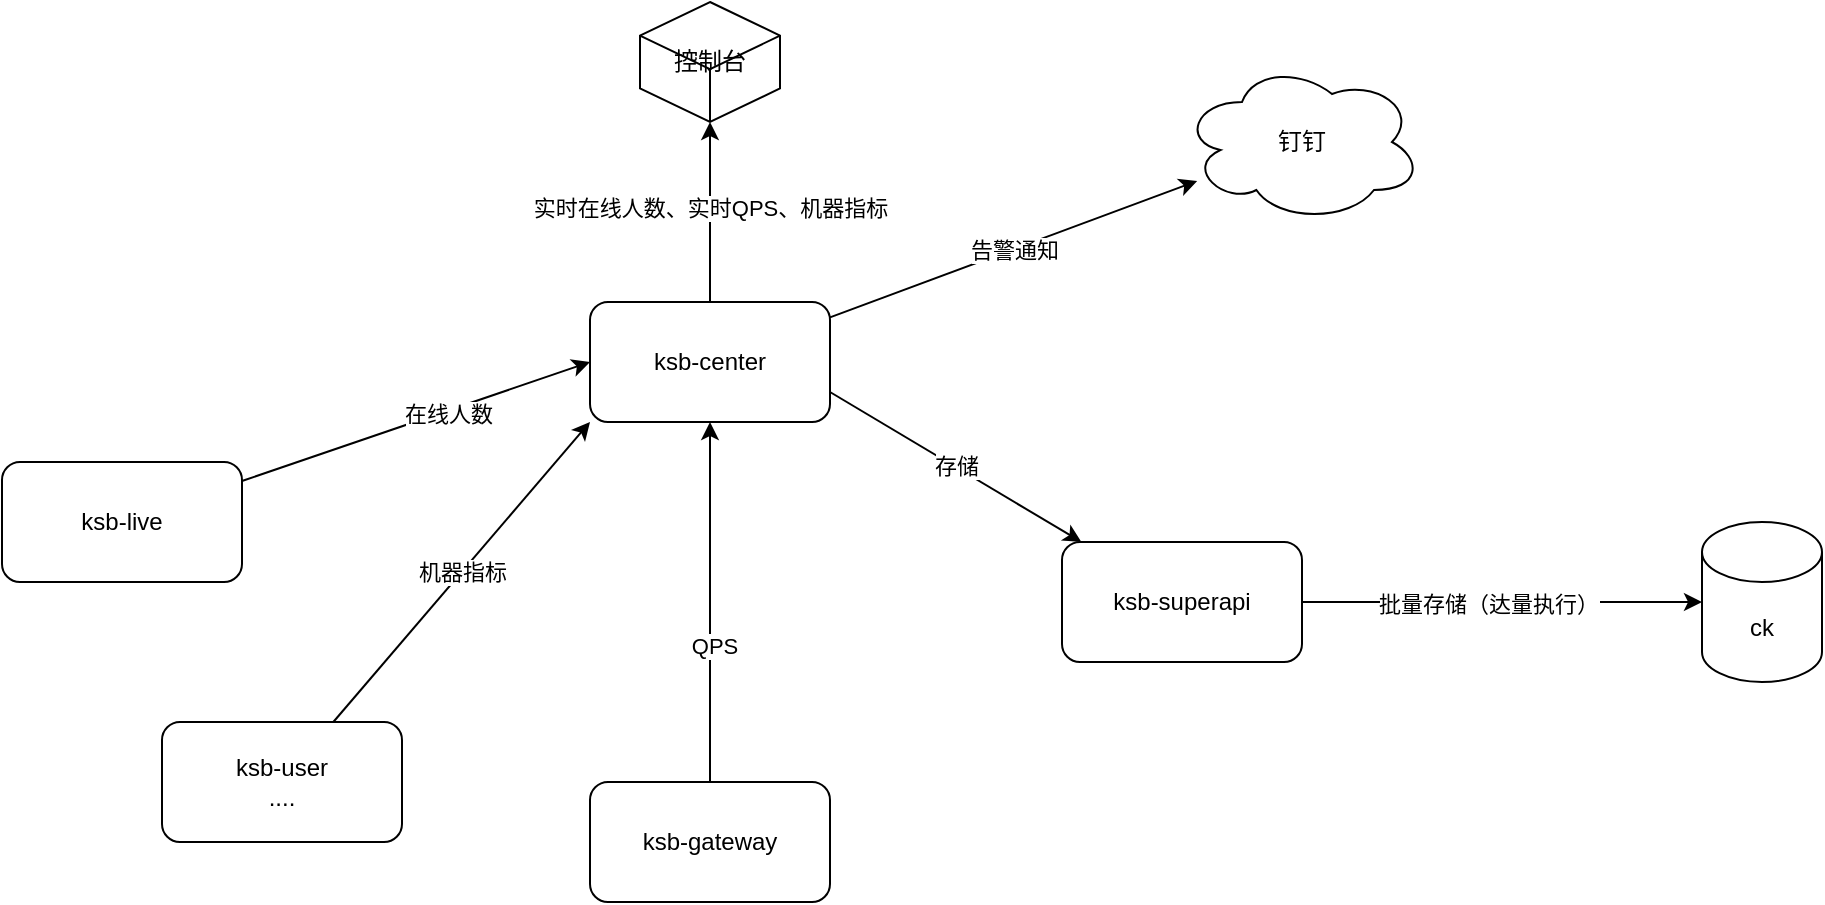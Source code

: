 <mxfile version="14.2.9" type="github">
  <diagram id="vzLJC0bMYDoESa7VsUAp" name="Page-1">
    <mxGraphModel dx="1426" dy="711" grid="1" gridSize="10" guides="1" tooltips="1" connect="1" arrows="1" fold="1" page="1" pageScale="1" pageWidth="827" pageHeight="1169" math="0" shadow="0">
      <root>
        <mxCell id="0" />
        <mxCell id="1" parent="0" />
        <mxCell id="xkyAeQGXJ-MYlYoXamzG-12" style="edgeStyle=none;rounded=0;orthogonalLoop=1;jettySize=auto;html=1;entryX=0.5;entryY=1;entryDx=0;entryDy=0;entryPerimeter=0;" edge="1" parent="1" source="xkyAeQGXJ-MYlYoXamzG-3" target="xkyAeQGXJ-MYlYoXamzG-11">
          <mxGeometry relative="1" as="geometry" />
        </mxCell>
        <mxCell id="xkyAeQGXJ-MYlYoXamzG-13" value="实时在线人数、实时QPS、机器指标" style="edgeLabel;html=1;align=center;verticalAlign=middle;resizable=0;points=[];" vertex="1" connectable="0" parent="xkyAeQGXJ-MYlYoXamzG-12">
          <mxGeometry x="0.044" relative="1" as="geometry">
            <mxPoint as="offset" />
          </mxGeometry>
        </mxCell>
        <mxCell id="xkyAeQGXJ-MYlYoXamzG-17" value="存储" style="edgeStyle=none;rounded=0;orthogonalLoop=1;jettySize=auto;html=1;exitX=1;exitY=0.75;exitDx=0;exitDy=0;" edge="1" parent="1" source="xkyAeQGXJ-MYlYoXamzG-3" target="xkyAeQGXJ-MYlYoXamzG-6">
          <mxGeometry relative="1" as="geometry" />
        </mxCell>
        <mxCell id="xkyAeQGXJ-MYlYoXamzG-21" value="告警通知" style="edgeStyle=none;rounded=0;orthogonalLoop=1;jettySize=auto;html=1;" edge="1" parent="1" source="xkyAeQGXJ-MYlYoXamzG-3" target="xkyAeQGXJ-MYlYoXamzG-20">
          <mxGeometry relative="1" as="geometry" />
        </mxCell>
        <mxCell id="xkyAeQGXJ-MYlYoXamzG-3" value="ksb-center" style="rounded=1;whiteSpace=wrap;html=1;" vertex="1" parent="1">
          <mxGeometry x="354" y="210" width="120" height="60" as="geometry" />
        </mxCell>
        <mxCell id="xkyAeQGXJ-MYlYoXamzG-14" style="edgeStyle=none;rounded=0;orthogonalLoop=1;jettySize=auto;html=1;" edge="1" parent="1" source="xkyAeQGXJ-MYlYoXamzG-4" target="xkyAeQGXJ-MYlYoXamzG-3">
          <mxGeometry relative="1" as="geometry" />
        </mxCell>
        <mxCell id="xkyAeQGXJ-MYlYoXamzG-15" value="QPS" style="edgeLabel;html=1;align=center;verticalAlign=middle;resizable=0;points=[];" vertex="1" connectable="0" parent="xkyAeQGXJ-MYlYoXamzG-14">
          <mxGeometry x="-0.244" y="-2" relative="1" as="geometry">
            <mxPoint as="offset" />
          </mxGeometry>
        </mxCell>
        <mxCell id="xkyAeQGXJ-MYlYoXamzG-4" value="ksb-gateway" style="rounded=1;whiteSpace=wrap;html=1;" vertex="1" parent="1">
          <mxGeometry x="354" y="450" width="120" height="60" as="geometry" />
        </mxCell>
        <mxCell id="xkyAeQGXJ-MYlYoXamzG-9" style="rounded=0;orthogonalLoop=1;jettySize=auto;html=1;entryX=0;entryY=0.5;entryDx=0;entryDy=0;" edge="1" parent="1" source="xkyAeQGXJ-MYlYoXamzG-5" target="xkyAeQGXJ-MYlYoXamzG-3">
          <mxGeometry relative="1" as="geometry" />
        </mxCell>
        <mxCell id="xkyAeQGXJ-MYlYoXamzG-10" value="在线人数" style="edgeLabel;html=1;align=center;verticalAlign=middle;resizable=0;points=[];" vertex="1" connectable="0" parent="xkyAeQGXJ-MYlYoXamzG-9">
          <mxGeometry x="0.181" y="-1" relative="1" as="geometry">
            <mxPoint as="offset" />
          </mxGeometry>
        </mxCell>
        <mxCell id="xkyAeQGXJ-MYlYoXamzG-5" value="ksb-live" style="rounded=1;whiteSpace=wrap;html=1;" vertex="1" parent="1">
          <mxGeometry x="60" y="290" width="120" height="60" as="geometry" />
        </mxCell>
        <mxCell id="xkyAeQGXJ-MYlYoXamzG-18" style="edgeStyle=none;rounded=0;orthogonalLoop=1;jettySize=auto;html=1;entryX=0;entryY=0.5;entryDx=0;entryDy=0;entryPerimeter=0;" edge="1" parent="1" source="xkyAeQGXJ-MYlYoXamzG-6" target="xkyAeQGXJ-MYlYoXamzG-7">
          <mxGeometry relative="1" as="geometry" />
        </mxCell>
        <mxCell id="xkyAeQGXJ-MYlYoXamzG-19" value="批量存储（达量执行）" style="edgeLabel;html=1;align=center;verticalAlign=middle;resizable=0;points=[];" vertex="1" connectable="0" parent="xkyAeQGXJ-MYlYoXamzG-18">
          <mxGeometry x="-0.077" y="-1" relative="1" as="geometry">
            <mxPoint as="offset" />
          </mxGeometry>
        </mxCell>
        <mxCell id="xkyAeQGXJ-MYlYoXamzG-6" value="ksb-superapi" style="rounded=1;whiteSpace=wrap;html=1;" vertex="1" parent="1">
          <mxGeometry x="590" y="330" width="120" height="60" as="geometry" />
        </mxCell>
        <mxCell id="xkyAeQGXJ-MYlYoXamzG-7" value="ck" style="shape=cylinder3;whiteSpace=wrap;html=1;boundedLbl=1;backgroundOutline=1;size=15;" vertex="1" parent="1">
          <mxGeometry x="910" y="320" width="60" height="80" as="geometry" />
        </mxCell>
        <mxCell id="xkyAeQGXJ-MYlYoXamzG-16" value="机器指标" style="edgeStyle=none;rounded=0;orthogonalLoop=1;jettySize=auto;html=1;entryX=0;entryY=1;entryDx=0;entryDy=0;" edge="1" parent="1" source="xkyAeQGXJ-MYlYoXamzG-8" target="xkyAeQGXJ-MYlYoXamzG-3">
          <mxGeometry relative="1" as="geometry" />
        </mxCell>
        <mxCell id="xkyAeQGXJ-MYlYoXamzG-8" value="ksb-user&lt;br&gt;...." style="rounded=1;whiteSpace=wrap;html=1;" vertex="1" parent="1">
          <mxGeometry x="140" y="420" width="120" height="60" as="geometry" />
        </mxCell>
        <mxCell id="xkyAeQGXJ-MYlYoXamzG-11" value="控制台" style="whiteSpace=wrap;html=1;shape=mxgraph.basic.isocube;isoAngle=15;" vertex="1" parent="1">
          <mxGeometry x="379" y="60" width="70" height="60" as="geometry" />
        </mxCell>
        <mxCell id="xkyAeQGXJ-MYlYoXamzG-20" value="钉钉" style="ellipse;shape=cloud;whiteSpace=wrap;html=1;" vertex="1" parent="1">
          <mxGeometry x="650" y="90" width="120" height="80" as="geometry" />
        </mxCell>
      </root>
    </mxGraphModel>
  </diagram>
</mxfile>
